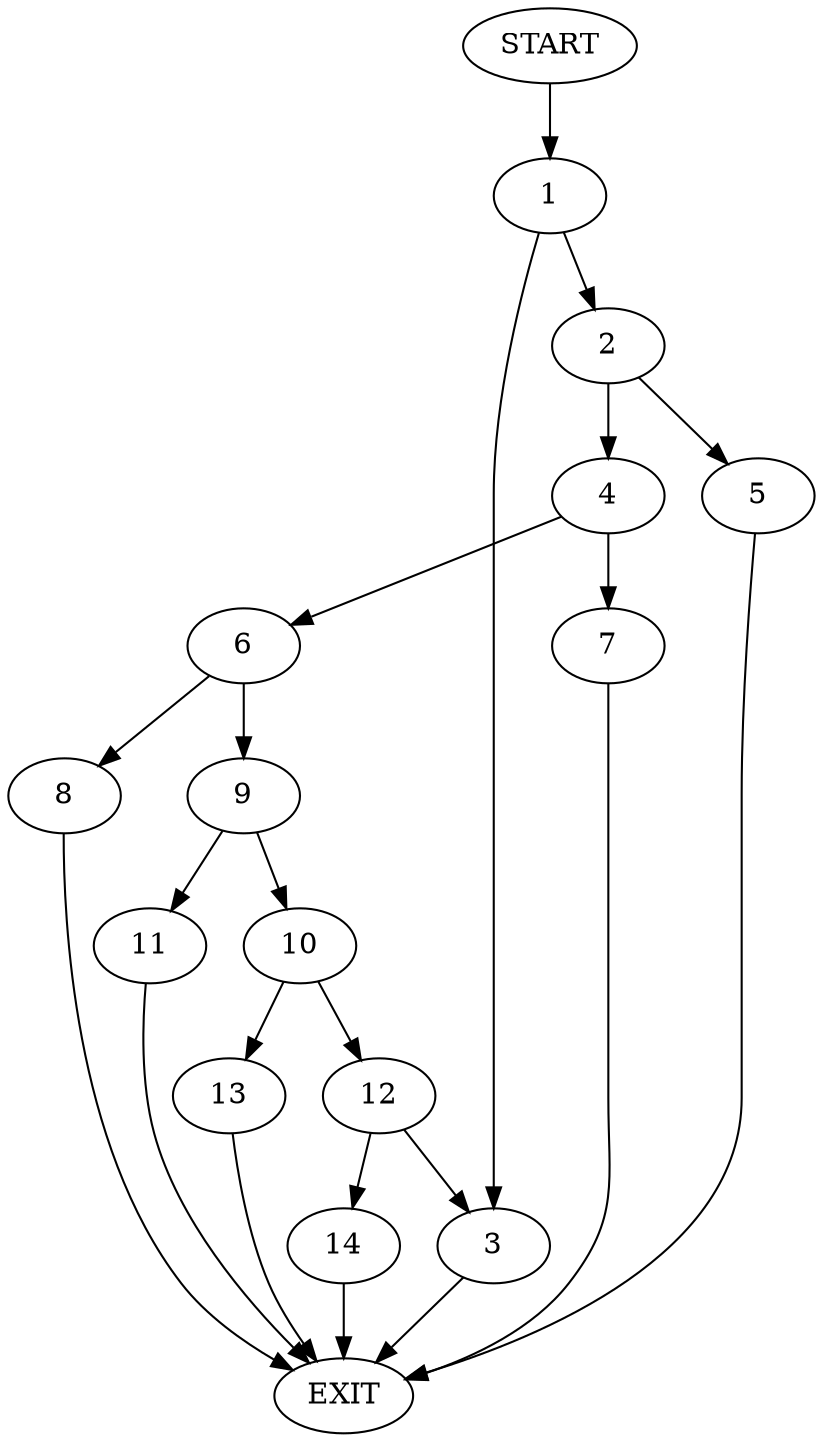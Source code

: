digraph {
0 [label="START"]
15 [label="EXIT"]
0 -> 1
1 -> 2
1 -> 3
3 -> 15
2 -> 4
2 -> 5
4 -> 6
4 -> 7
5 -> 15
6 -> 8
6 -> 9
7 -> 15
9 -> 10
9 -> 11
8 -> 15
11 -> 15
10 -> 12
10 -> 13
13 -> 15
12 -> 14
12 -> 3
14 -> 15
}
